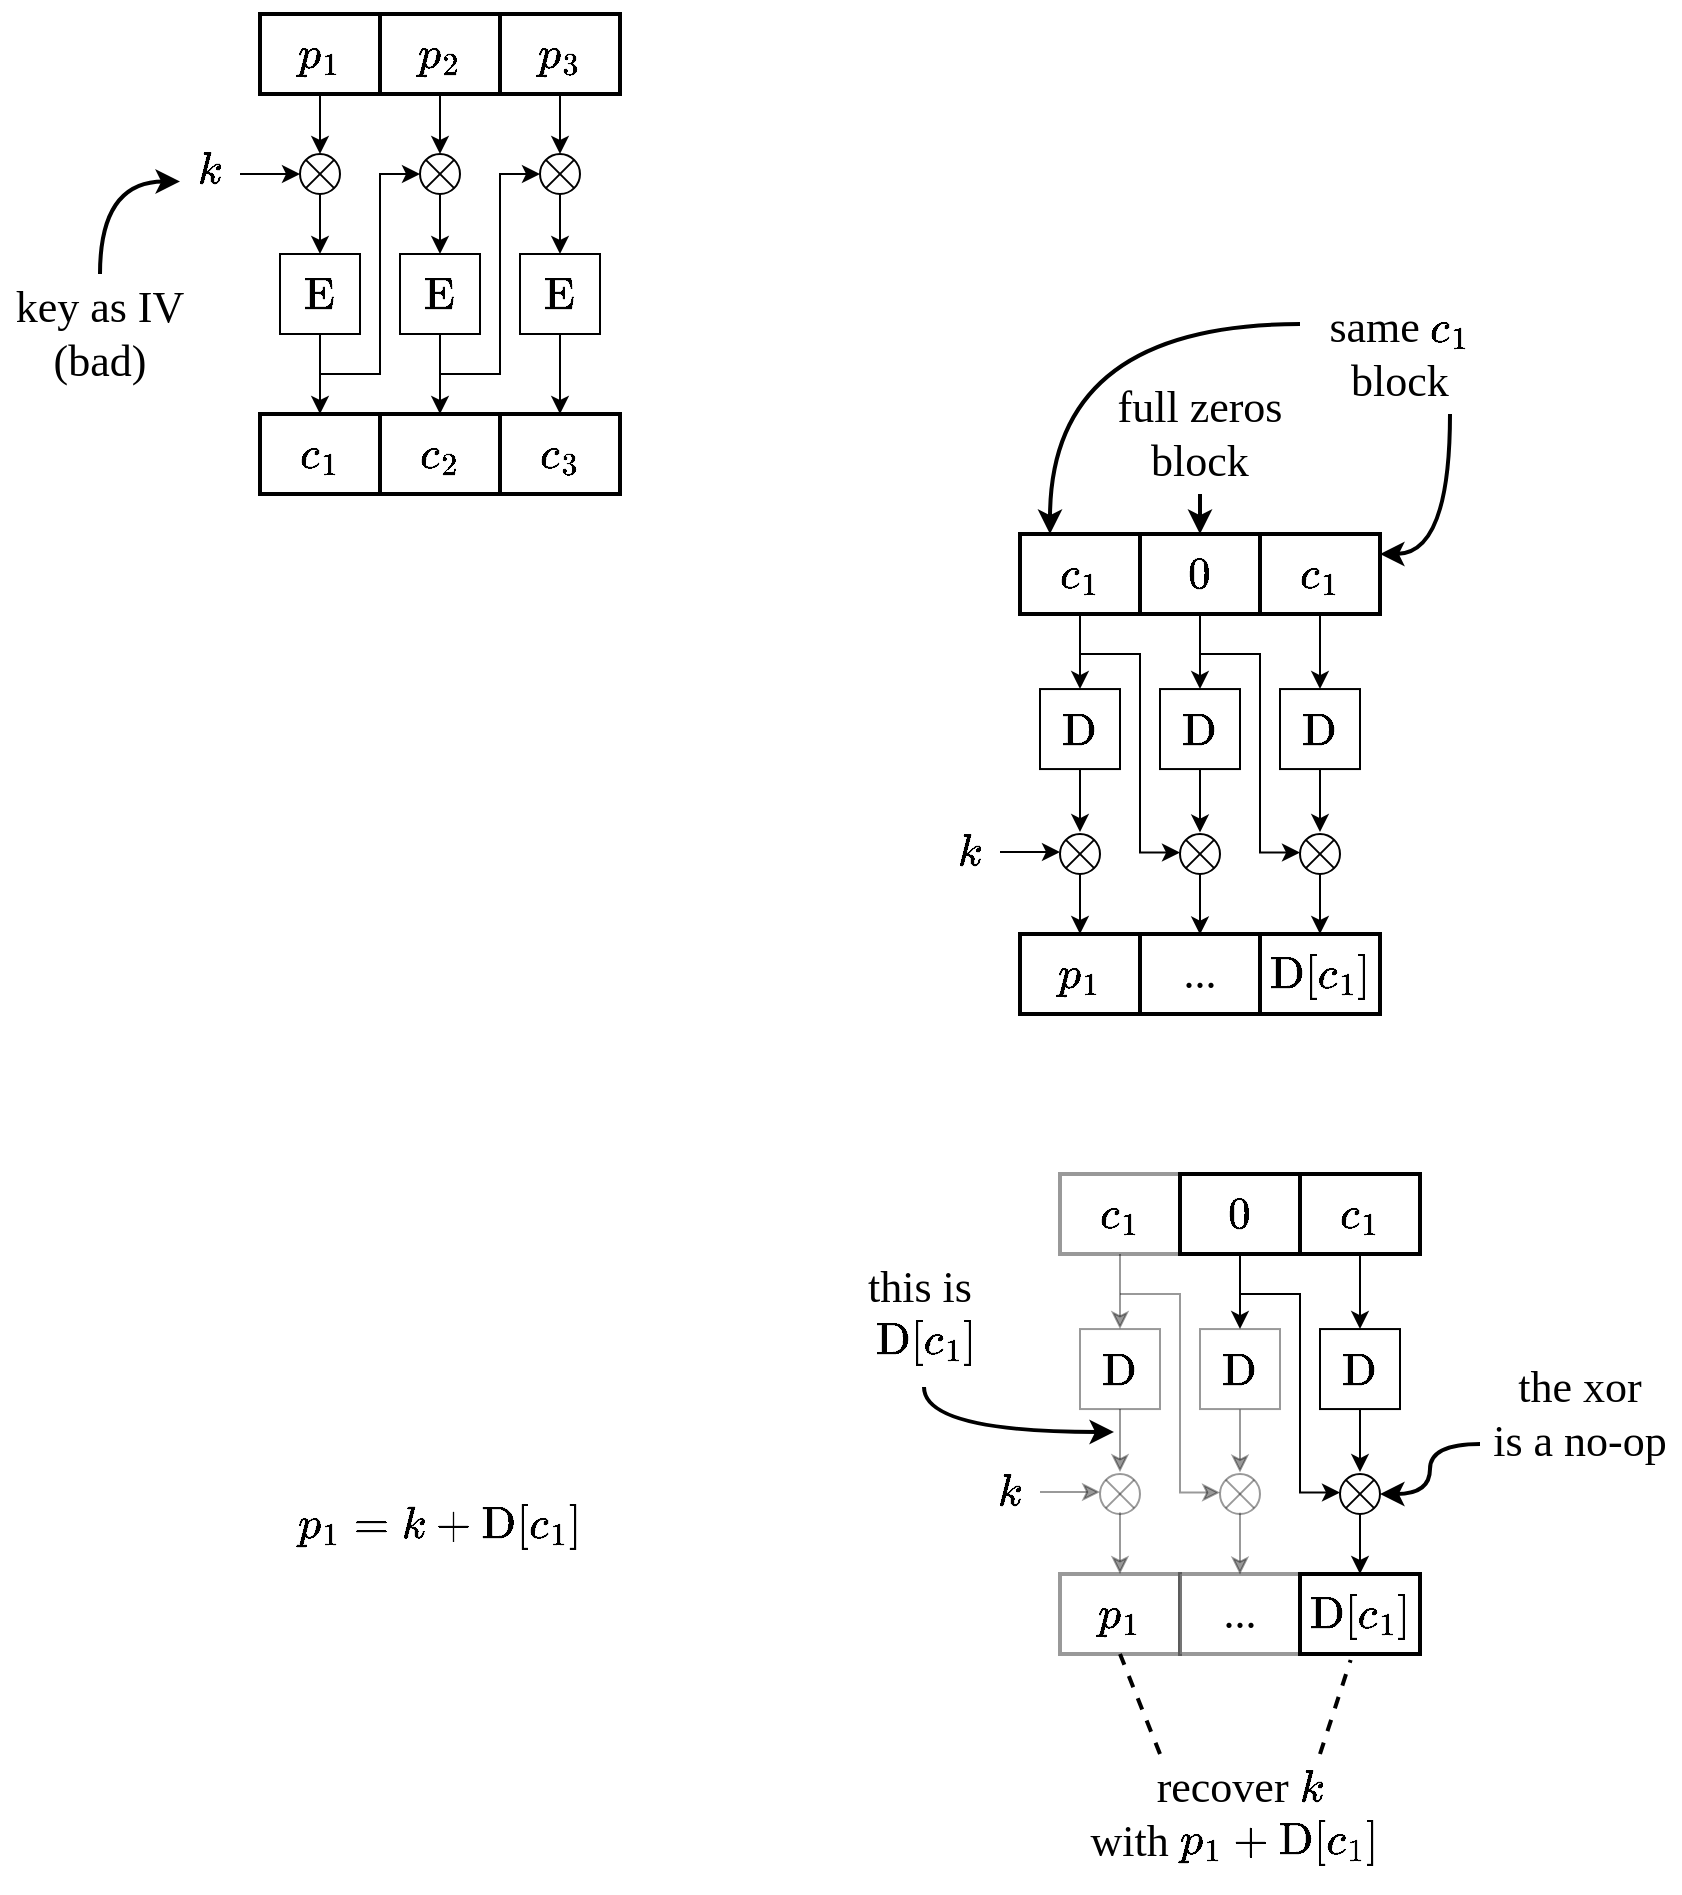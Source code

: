 <mxfile version="20.7.4" type="device"><diagram id="PcedYdqE6c_kGj5ymvNJ" name="Page-1"><mxGraphModel dx="1914" dy="1218" grid="1" gridSize="10" guides="1" tooltips="1" connect="1" arrows="1" fold="1" page="0" pageScale="1" pageWidth="850" pageHeight="1100" math="1" shadow="0"><root><mxCell id="0"/><mxCell id="1" parent="0"/><mxCell id="LvRnBYNSsYvmK0Nl1txp-1" value="" style="group;fontFamily=Source Code Pro;fontSource=https%3A%2F%2Ffonts.googleapis.com%2Fcss%3Ffamily%3DSource%2BCode%2BPro;fontSize=22;" vertex="1" connectable="0" parent="1"><mxGeometry x="-420" y="-20" width="180" height="40" as="geometry"/></mxCell><mxCell id="LvRnBYNSsYvmK0Nl1txp-2" value="\(p_1\)" style="rounded=0;whiteSpace=wrap;html=1;strokeWidth=2;fontFamily=Source Code Pro;fontSource=https%3A%2F%2Ffonts.googleapis.com%2Fcss%3Ffamily%3DSource%2BCode%2BPro;fontSize=22;" vertex="1" parent="LvRnBYNSsYvmK0Nl1txp-1"><mxGeometry width="60" height="40" as="geometry"/></mxCell><mxCell id="LvRnBYNSsYvmK0Nl1txp-3" value="\(p_2\)" style="rounded=0;whiteSpace=wrap;html=1;strokeWidth=2;fontFamily=Source Code Pro;fontSource=https%3A%2F%2Ffonts.googleapis.com%2Fcss%3Ffamily%3DSource%2BCode%2BPro;fontSize=22;" vertex="1" parent="LvRnBYNSsYvmK0Nl1txp-1"><mxGeometry x="60" width="60" height="40" as="geometry"/></mxCell><mxCell id="LvRnBYNSsYvmK0Nl1txp-4" value="\(p_3\)" style="rounded=0;whiteSpace=wrap;html=1;strokeWidth=2;fontFamily=Source Code Pro;fontSource=https%3A%2F%2Ffonts.googleapis.com%2Fcss%3Ffamily%3DSource%2BCode%2BPro;fontSize=22;" vertex="1" parent="LvRnBYNSsYvmK0Nl1txp-1"><mxGeometry x="120" width="60" height="40" as="geometry"/></mxCell><mxCell id="LvRnBYNSsYvmK0Nl1txp-5" style="edgeStyle=orthogonalEdgeStyle;rounded=0;orthogonalLoop=1;jettySize=auto;html=1;exitX=0.5;exitY=1;exitDx=0;exitDy=0;entryX=0.5;entryY=0;entryDx=0;entryDy=0;fontFamily=Source Code Pro;fontSource=https%3A%2F%2Ffonts.googleapis.com%2Fcss%3Ffamily%3DSource%2BCode%2BPro;fontSize=22;" edge="1" parent="1" target="LvRnBYNSsYvmK0Nl1txp-8"><mxGeometry relative="1" as="geometry"><mxPoint x="-390" y="70" as="sourcePoint"/></mxGeometry></mxCell><mxCell id="LvRnBYNSsYvmK0Nl1txp-6" style="edgeStyle=orthogonalEdgeStyle;rounded=0;orthogonalLoop=1;jettySize=auto;html=1;exitX=0.5;exitY=1;exitDx=0;exitDy=0;fontFamily=Source Code Pro;fontSource=https%3A%2F%2Ffonts.googleapis.com%2Fcss%3Ffamily%3DSource%2BCode%2BPro;fontSize=22;" edge="1" parent="1" source="LvRnBYNSsYvmK0Nl1txp-2"><mxGeometry relative="1" as="geometry"><mxPoint x="-390" y="50" as="targetPoint"/></mxGeometry></mxCell><mxCell id="LvRnBYNSsYvmK0Nl1txp-7" style="edgeStyle=orthogonalEdgeStyle;rounded=0;orthogonalLoop=1;jettySize=auto;html=1;exitX=0.5;exitY=1;exitDx=0;exitDy=0;entryX=0.5;entryY=0;entryDx=0;entryDy=0;fontFamily=Source Code Pro;fontSource=https%3A%2F%2Ffonts.googleapis.com%2Fcss%3Ffamily%3DSource%2BCode%2BPro;fontSize=22;" edge="1" parent="1" source="LvRnBYNSsYvmK0Nl1txp-8" target="LvRnBYNSsYvmK0Nl1txp-10"><mxGeometry relative="1" as="geometry"/></mxCell><mxCell id="LvRnBYNSsYvmK0Nl1txp-8" value="\(\text{E}\)" style="rounded=0;whiteSpace=wrap;html=1;fontFamily=Source Code Pro;fontSource=https%3A%2F%2Ffonts.googleapis.com%2Fcss%3Ffamily%3DSource%2BCode%2BPro;fontSize=22;" vertex="1" parent="1"><mxGeometry x="-410" y="100" width="40" height="40" as="geometry"/></mxCell><mxCell id="LvRnBYNSsYvmK0Nl1txp-9" value="" style="group;fontFamily=Source Code Pro;fontSource=https%3A%2F%2Ffonts.googleapis.com%2Fcss%3Ffamily%3DSource%2BCode%2BPro;fontSize=22;" vertex="1" connectable="0" parent="1"><mxGeometry x="-420" y="180" width="180" height="40" as="geometry"/></mxCell><mxCell id="LvRnBYNSsYvmK0Nl1txp-10" value="\(c_1\)" style="rounded=0;whiteSpace=wrap;html=1;strokeWidth=2;fontFamily=Source Code Pro;fontSource=https%3A%2F%2Ffonts.googleapis.com%2Fcss%3Ffamily%3DSource%2BCode%2BPro;fontSize=22;" vertex="1" parent="LvRnBYNSsYvmK0Nl1txp-9"><mxGeometry width="60" height="40" as="geometry"/></mxCell><mxCell id="LvRnBYNSsYvmK0Nl1txp-11" value="\(c_2\)" style="rounded=0;whiteSpace=wrap;html=1;strokeWidth=2;fontFamily=Source Code Pro;fontSource=https%3A%2F%2Ffonts.googleapis.com%2Fcss%3Ffamily%3DSource%2BCode%2BPro;fontSize=22;" vertex="1" parent="LvRnBYNSsYvmK0Nl1txp-9"><mxGeometry x="60" width="60" height="40" as="geometry"/></mxCell><mxCell id="LvRnBYNSsYvmK0Nl1txp-12" value="\(c_3\)" style="rounded=0;whiteSpace=wrap;html=1;strokeWidth=2;fontFamily=Source Code Pro;fontSource=https%3A%2F%2Ffonts.googleapis.com%2Fcss%3Ffamily%3DSource%2BCode%2BPro;fontSize=22;" vertex="1" parent="LvRnBYNSsYvmK0Nl1txp-9"><mxGeometry x="120" width="60" height="40" as="geometry"/></mxCell><mxCell id="LvRnBYNSsYvmK0Nl1txp-13" style="edgeStyle=orthogonalEdgeStyle;rounded=0;orthogonalLoop=1;jettySize=auto;html=1;exitX=1;exitY=0.5;exitDx=0;exitDy=0;entryX=0;entryY=0.5;entryDx=0;entryDy=0;fontFamily=Source Code Pro;fontSource=https%3A%2F%2Ffonts.googleapis.com%2Fcss%3Ffamily%3DSource%2BCode%2BPro;fontSize=22;" edge="1" parent="1"><mxGeometry relative="1" as="geometry"><mxPoint x="-430" y="60" as="sourcePoint"/><mxPoint x="-400" y="60" as="targetPoint"/></mxGeometry></mxCell><mxCell id="LvRnBYNSsYvmK0Nl1txp-14" style="edgeStyle=orthogonalEdgeStyle;rounded=0;orthogonalLoop=1;jettySize=auto;html=1;exitX=0.5;exitY=1;exitDx=0;exitDy=0;entryX=0.5;entryY=0;entryDx=0;entryDy=0;fontFamily=Source Code Pro;fontSource=https%3A%2F%2Ffonts.googleapis.com%2Fcss%3Ffamily%3DSource%2BCode%2BPro;fontSize=22;" edge="1" parent="1" target="LvRnBYNSsYvmK0Nl1txp-16"><mxGeometry relative="1" as="geometry"><mxPoint x="-330" y="70" as="sourcePoint"/></mxGeometry></mxCell><mxCell id="LvRnBYNSsYvmK0Nl1txp-15" style="edgeStyle=orthogonalEdgeStyle;rounded=0;orthogonalLoop=1;jettySize=auto;html=1;exitX=0.5;exitY=1;exitDx=0;exitDy=0;entryX=0.5;entryY=0;entryDx=0;entryDy=0;fontFamily=Source Code Pro;fontSource=https%3A%2F%2Ffonts.googleapis.com%2Fcss%3Ffamily%3DSource%2BCode%2BPro;fontSize=22;" edge="1" parent="1" source="LvRnBYNSsYvmK0Nl1txp-16" target="LvRnBYNSsYvmK0Nl1txp-11"><mxGeometry relative="1" as="geometry"/></mxCell><mxCell id="LvRnBYNSsYvmK0Nl1txp-16" value="\(\text{E}\)" style="rounded=0;whiteSpace=wrap;html=1;fontFamily=Source Code Pro;fontSource=https%3A%2F%2Ffonts.googleapis.com%2Fcss%3Ffamily%3DSource%2BCode%2BPro;fontSize=22;" vertex="1" parent="1"><mxGeometry x="-350" y="100" width="40" height="40" as="geometry"/></mxCell><mxCell id="LvRnBYNSsYvmK0Nl1txp-17" style="edgeStyle=orthogonalEdgeStyle;rounded=0;orthogonalLoop=1;jettySize=auto;html=1;exitX=0.5;exitY=1;exitDx=0;exitDy=0;entryX=0.5;entryY=0;entryDx=0;entryDy=0;fontFamily=Source Code Pro;fontSource=https%3A%2F%2Ffonts.googleapis.com%2Fcss%3Ffamily%3DSource%2BCode%2BPro;fontSize=22;" edge="1" parent="1" source="LvRnBYNSsYvmK0Nl1txp-3"><mxGeometry relative="1" as="geometry"><mxPoint x="-330" y="50" as="targetPoint"/></mxGeometry></mxCell><mxCell id="LvRnBYNSsYvmK0Nl1txp-18" value="" style="endArrow=classic;html=1;rounded=0;fontFamily=Source Code Pro;fontSource=https%3A%2F%2Ffonts.googleapis.com%2Fcss%3Ffamily%3DSource%2BCode%2BPro;fontSize=22;entryX=0;entryY=0.5;entryDx=0;entryDy=0;edgeStyle=orthogonalEdgeStyle;" edge="1" parent="1"><mxGeometry width="50" height="50" relative="1" as="geometry"><mxPoint x="-390" y="160" as="sourcePoint"/><mxPoint x="-340" y="60" as="targetPoint"/><Array as="points"><mxPoint x="-360" y="160"/><mxPoint x="-360" y="60"/></Array></mxGeometry></mxCell><mxCell id="LvRnBYNSsYvmK0Nl1txp-19" style="edgeStyle=orthogonalEdgeStyle;rounded=0;orthogonalLoop=1;jettySize=auto;html=1;exitX=0.5;exitY=1;exitDx=0;exitDy=0;entryX=0.5;entryY=0;entryDx=0;entryDy=0;fontFamily=Source Code Pro;fontSource=https%3A%2F%2Ffonts.googleapis.com%2Fcss%3Ffamily%3DSource%2BCode%2BPro;fontSize=22;" edge="1" parent="1" target="LvRnBYNSsYvmK0Nl1txp-21"><mxGeometry relative="1" as="geometry"><mxPoint x="-270" y="70" as="sourcePoint"/></mxGeometry></mxCell><mxCell id="LvRnBYNSsYvmK0Nl1txp-20" style="edgeStyle=orthogonalEdgeStyle;rounded=0;orthogonalLoop=1;jettySize=auto;html=1;exitX=0.5;exitY=1;exitDx=0;exitDy=0;entryX=0.5;entryY=0;entryDx=0;entryDy=0;fontFamily=Source Code Pro;fontSource=https%3A%2F%2Ffonts.googleapis.com%2Fcss%3Ffamily%3DSource%2BCode%2BPro;fontSize=22;" edge="1" parent="1" source="LvRnBYNSsYvmK0Nl1txp-21"><mxGeometry relative="1" as="geometry"><mxPoint x="-270" y="180" as="targetPoint"/></mxGeometry></mxCell><mxCell id="LvRnBYNSsYvmK0Nl1txp-21" value="\(\text{E}\)" style="rounded=0;whiteSpace=wrap;html=1;fontFamily=Source Code Pro;fontSource=https%3A%2F%2Ffonts.googleapis.com%2Fcss%3Ffamily%3DSource%2BCode%2BPro;fontSize=22;" vertex="1" parent="1"><mxGeometry x="-290" y="100" width="40" height="40" as="geometry"/></mxCell><mxCell id="LvRnBYNSsYvmK0Nl1txp-22" style="edgeStyle=orthogonalEdgeStyle;rounded=0;orthogonalLoop=1;jettySize=auto;html=1;exitX=0.5;exitY=1;exitDx=0;exitDy=0;entryX=0.5;entryY=0;entryDx=0;entryDy=0;fontFamily=Source Code Pro;fontSource=https%3A%2F%2Ffonts.googleapis.com%2Fcss%3Ffamily%3DSource%2BCode%2BPro;fontSize=22;" edge="1" parent="1"><mxGeometry relative="1" as="geometry"><mxPoint x="-270" y="20" as="sourcePoint"/><mxPoint x="-270" y="50" as="targetPoint"/></mxGeometry></mxCell><mxCell id="LvRnBYNSsYvmK0Nl1txp-23" value="" style="endArrow=classic;html=1;rounded=0;fontFamily=Source Code Pro;fontSource=https%3A%2F%2Ffonts.googleapis.com%2Fcss%3Ffamily%3DSource%2BCode%2BPro;fontSize=22;entryX=0;entryY=0.5;entryDx=0;entryDy=0;edgeStyle=orthogonalEdgeStyle;" edge="1" parent="1"><mxGeometry width="50" height="50" relative="1" as="geometry"><mxPoint x="-330" y="160" as="sourcePoint"/><mxPoint x="-280" y="60" as="targetPoint"/><Array as="points"><mxPoint x="-300" y="160"/><mxPoint x="-300" y="60"/></Array></mxGeometry></mxCell><mxCell id="LvRnBYNSsYvmK0Nl1txp-24" style="edgeStyle=orthogonalEdgeStyle;rounded=0;orthogonalLoop=1;jettySize=auto;html=1;exitX=0.5;exitY=1;exitDx=0;exitDy=0;entryX=0.5;entryY=0;entryDx=0;entryDy=0;fontFamily=Source Code Pro;fontSource=https%3A%2F%2Ffonts.googleapis.com%2Fcss%3Ffamily%3DSource%2BCode%2BPro;fontSize=22;" edge="1" parent="1" target="LvRnBYNSsYvmK0Nl1txp-39"><mxGeometry relative="1" as="geometry"><mxPoint x="-10" y="409.03" as="sourcePoint"/></mxGeometry></mxCell><mxCell id="LvRnBYNSsYvmK0Nl1txp-25" style="edgeStyle=orthogonalEdgeStyle;rounded=0;orthogonalLoop=1;jettySize=auto;html=1;exitX=0.5;exitY=1;exitDx=0;exitDy=0;entryX=0.5;entryY=0;entryDx=0;entryDy=0;fontFamily=Source Code Pro;fontSource=https%3A%2F%2Ffonts.googleapis.com%2Fcss%3Ffamily%3DSource%2BCode%2BPro;fontSize=22;" edge="1" parent="1" source="LvRnBYNSsYvmK0Nl1txp-26"><mxGeometry relative="1" as="geometry"><mxPoint x="-10" y="389.03" as="targetPoint"/></mxGeometry></mxCell><mxCell id="LvRnBYNSsYvmK0Nl1txp-26" value="\(\text{D}\)" style="rounded=0;whiteSpace=wrap;html=1;fontFamily=Source Code Pro;fontSource=https%3A%2F%2Ffonts.googleapis.com%2Fcss%3Ffamily%3DSource%2BCode%2BPro;fontSize=22;" vertex="1" parent="1"><mxGeometry x="-30" y="317.53" width="40" height="40" as="geometry"/></mxCell><mxCell id="LvRnBYNSsYvmK0Nl1txp-27" value="" style="group;fontFamily=Source Code Pro;fontSource=https%3A%2F%2Ffonts.googleapis.com%2Fcss%3Ffamily%3DSource%2BCode%2BPro;fontSize=22;" vertex="1" connectable="0" parent="1"><mxGeometry x="-40" y="240" width="180" height="40" as="geometry"/></mxCell><mxCell id="LvRnBYNSsYvmK0Nl1txp-28" value="\(c_1\)" style="rounded=0;whiteSpace=wrap;html=1;strokeWidth=2;fontFamily=Source Code Pro;fontSource=https%3A%2F%2Ffonts.googleapis.com%2Fcss%3Ffamily%3DSource%2BCode%2BPro;fontSize=22;" vertex="1" parent="LvRnBYNSsYvmK0Nl1txp-27"><mxGeometry width="60" height="40" as="geometry"/></mxCell><mxCell id="LvRnBYNSsYvmK0Nl1txp-29" value="\(0\)" style="rounded=0;whiteSpace=wrap;html=1;strokeWidth=2;fontFamily=Source Code Pro;fontSource=https%3A%2F%2Ffonts.googleapis.com%2Fcss%3Ffamily%3DSource%2BCode%2BPro;fontSize=22;" vertex="1" parent="LvRnBYNSsYvmK0Nl1txp-27"><mxGeometry x="60" width="60" height="40" as="geometry"/></mxCell><mxCell id="LvRnBYNSsYvmK0Nl1txp-30" value="\(c_1\)" style="rounded=0;whiteSpace=wrap;html=1;strokeWidth=2;fontFamily=Source Code Pro;fontSource=https%3A%2F%2Ffonts.googleapis.com%2Fcss%3Ffamily%3DSource%2BCode%2BPro;fontSize=22;" vertex="1" parent="LvRnBYNSsYvmK0Nl1txp-27"><mxGeometry x="120" width="60" height="40" as="geometry"/></mxCell><mxCell id="LvRnBYNSsYvmK0Nl1txp-31" style="edgeStyle=orthogonalEdgeStyle;rounded=0;orthogonalLoop=1;jettySize=auto;html=1;exitX=1;exitY=0.5;exitDx=0;exitDy=0;entryX=0;entryY=0.5;entryDx=0;entryDy=0;fontFamily=Source Code Pro;fontSource=https%3A%2F%2Ffonts.googleapis.com%2Fcss%3Ffamily%3DSource%2BCode%2BPro;fontSize=22;" edge="1" parent="1" source="LvRnBYNSsYvmK0Nl1txp-32"><mxGeometry relative="1" as="geometry"><mxPoint x="-20" y="399.03" as="targetPoint"/></mxGeometry></mxCell><mxCell id="LvRnBYNSsYvmK0Nl1txp-32" value="\(k\)" style="text;html=1;strokeColor=none;fillColor=none;align=center;verticalAlign=middle;whiteSpace=wrap;rounded=0;fontFamily=Source Code Pro;fontSource=https%3A%2F%2Ffonts.googleapis.com%2Fcss%3Ffamily%3DSource%2BCode%2BPro;fontSize=22;" vertex="1" parent="1"><mxGeometry x="-80" y="386.53" width="30" height="25" as="geometry"/></mxCell><mxCell id="LvRnBYNSsYvmK0Nl1txp-33" value="\(\text{D}\)" style="rounded=0;whiteSpace=wrap;html=1;fontFamily=Source Code Pro;fontSource=https%3A%2F%2Ffonts.googleapis.com%2Fcss%3Ffamily%3DSource%2BCode%2BPro;fontSize=22;" vertex="1" parent="1"><mxGeometry x="30" y="317.53" width="40" height="40" as="geometry"/></mxCell><mxCell id="LvRnBYNSsYvmK0Nl1txp-34" value="\(\text{D}\)" style="rounded=0;whiteSpace=wrap;html=1;fontFamily=Source Code Pro;fontSource=https%3A%2F%2Ffonts.googleapis.com%2Fcss%3Ffamily%3DSource%2BCode%2BPro;fontSize=22;" vertex="1" parent="1"><mxGeometry x="90" y="317.53" width="40" height="40" as="geometry"/></mxCell><mxCell id="LvRnBYNSsYvmK0Nl1txp-35" style="edgeStyle=orthogonalEdgeStyle;rounded=0;orthogonalLoop=1;jettySize=auto;html=1;exitX=0.5;exitY=1;exitDx=0;exitDy=0;entryX=0.5;entryY=0;entryDx=0;entryDy=0;fontFamily=Source Code Pro;fontSource=https%3A%2F%2Ffonts.googleapis.com%2Fcss%3Ffamily%3DSource%2BCode%2BPro;fontSize=22;" edge="1" parent="1" source="LvRnBYNSsYvmK0Nl1txp-28" target="LvRnBYNSsYvmK0Nl1txp-26"><mxGeometry relative="1" as="geometry"/></mxCell><mxCell id="LvRnBYNSsYvmK0Nl1txp-36" style="edgeStyle=orthogonalEdgeStyle;rounded=0;orthogonalLoop=1;jettySize=auto;html=1;exitX=0.5;exitY=1;exitDx=0;exitDy=0;entryX=0.5;entryY=0;entryDx=0;entryDy=0;fontFamily=Source Code Pro;fontSource=https%3A%2F%2Ffonts.googleapis.com%2Fcss%3Ffamily%3DSource%2BCode%2BPro;fontSize=22;" edge="1" parent="1" source="LvRnBYNSsYvmK0Nl1txp-29" target="LvRnBYNSsYvmK0Nl1txp-33"><mxGeometry relative="1" as="geometry"/></mxCell><mxCell id="LvRnBYNSsYvmK0Nl1txp-37" style="edgeStyle=orthogonalEdgeStyle;rounded=0;orthogonalLoop=1;jettySize=auto;html=1;exitX=0.5;exitY=1;exitDx=0;exitDy=0;entryX=0.5;entryY=0;entryDx=0;entryDy=0;fontFamily=Source Code Pro;fontSource=https%3A%2F%2Ffonts.googleapis.com%2Fcss%3Ffamily%3DSource%2BCode%2BPro;fontSize=22;" edge="1" parent="1" source="LvRnBYNSsYvmK0Nl1txp-30" target="LvRnBYNSsYvmK0Nl1txp-34"><mxGeometry relative="1" as="geometry"/></mxCell><mxCell id="LvRnBYNSsYvmK0Nl1txp-38" value="" style="group;fontFamily=Source Code Pro;fontSource=https%3A%2F%2Ffonts.googleapis.com%2Fcss%3Ffamily%3DSource%2BCode%2BPro;fontSize=22;" vertex="1" connectable="0" parent="1"><mxGeometry x="-40" y="440" width="180" height="40" as="geometry"/></mxCell><mxCell id="LvRnBYNSsYvmK0Nl1txp-39" value="\(p_1\)" style="rounded=0;whiteSpace=wrap;html=1;strokeWidth=2;fontFamily=Source Code Pro;fontSource=https%3A%2F%2Ffonts.googleapis.com%2Fcss%3Ffamily%3DSource%2BCode%2BPro;fontSize=22;" vertex="1" parent="LvRnBYNSsYvmK0Nl1txp-38"><mxGeometry width="60" height="40" as="geometry"/></mxCell><mxCell id="LvRnBYNSsYvmK0Nl1txp-40" value="..." style="rounded=0;whiteSpace=wrap;html=1;strokeWidth=2;fontFamily=Source Code Pro;fontSource=https%3A%2F%2Ffonts.googleapis.com%2Fcss%3Ffamily%3DSource%2BCode%2BPro;fontSize=22;" vertex="1" parent="LvRnBYNSsYvmK0Nl1txp-38"><mxGeometry x="60" width="60" height="40" as="geometry"/></mxCell><mxCell id="LvRnBYNSsYvmK0Nl1txp-41" value="\(\text{D}[c_1]\)" style="rounded=0;whiteSpace=wrap;html=1;strokeWidth=2;fontFamily=Source Code Pro;fontSource=https%3A%2F%2Ffonts.googleapis.com%2Fcss%3Ffamily%3DSource%2BCode%2BPro;fontSize=22;" vertex="1" parent="LvRnBYNSsYvmK0Nl1txp-38"><mxGeometry x="120" width="60" height="40" as="geometry"/></mxCell><mxCell id="LvRnBYNSsYvmK0Nl1txp-42" style="edgeStyle=orthogonalEdgeStyle;rounded=0;orthogonalLoop=1;jettySize=auto;html=1;exitX=0.5;exitY=1;exitDx=0;exitDy=0;entryX=0.5;entryY=0;entryDx=0;entryDy=0;fontFamily=Source Code Pro;fontSource=https%3A%2F%2Ffonts.googleapis.com%2Fcss%3Ffamily%3DSource%2BCode%2BPro;fontSize=22;" edge="1" parent="1"><mxGeometry relative="1" as="geometry"><mxPoint x="50" y="440.26" as="targetPoint"/><mxPoint x="50" y="409.29" as="sourcePoint"/></mxGeometry></mxCell><mxCell id="LvRnBYNSsYvmK0Nl1txp-43" style="edgeStyle=orthogonalEdgeStyle;rounded=0;orthogonalLoop=1;jettySize=auto;html=1;exitX=0.5;exitY=1;exitDx=0;exitDy=0;entryX=0.5;entryY=0;entryDx=0;entryDy=0;fontFamily=Source Code Pro;fontSource=https%3A%2F%2Ffonts.googleapis.com%2Fcss%3Ffamily%3DSource%2BCode%2BPro;fontSize=22;" edge="1" parent="1"><mxGeometry relative="1" as="geometry"><mxPoint x="50" y="357.79" as="sourcePoint"/><mxPoint x="50" y="389.29" as="targetPoint"/></mxGeometry></mxCell><mxCell id="LvRnBYNSsYvmK0Nl1txp-44" style="edgeStyle=orthogonalEdgeStyle;rounded=0;orthogonalLoop=1;jettySize=auto;html=1;exitX=0.5;exitY=1;exitDx=0;exitDy=0;entryX=0.5;entryY=0;entryDx=0;entryDy=0;fontFamily=Source Code Pro;fontSource=https%3A%2F%2Ffonts.googleapis.com%2Fcss%3Ffamily%3DSource%2BCode%2BPro;fontSize=22;" edge="1" parent="1"><mxGeometry relative="1" as="geometry"><mxPoint x="110" y="440" as="targetPoint"/><mxPoint x="110" y="409.03" as="sourcePoint"/></mxGeometry></mxCell><mxCell id="LvRnBYNSsYvmK0Nl1txp-45" style="edgeStyle=orthogonalEdgeStyle;rounded=0;orthogonalLoop=1;jettySize=auto;html=1;exitX=0.5;exitY=1;exitDx=0;exitDy=0;entryX=0.5;entryY=0;entryDx=0;entryDy=0;fontFamily=Source Code Pro;fontSource=https%3A%2F%2Ffonts.googleapis.com%2Fcss%3Ffamily%3DSource%2BCode%2BPro;fontSize=22;" edge="1" parent="1"><mxGeometry relative="1" as="geometry"><mxPoint x="110" y="357.53" as="sourcePoint"/><mxPoint x="110" y="389.03" as="targetPoint"/></mxGeometry></mxCell><mxCell id="LvRnBYNSsYvmK0Nl1txp-46" value="" style="endArrow=classic;html=1;rounded=0;fontFamily=Source Code Pro;fontSource=https%3A%2F%2Ffonts.googleapis.com%2Fcss%3Ffamily%3DSource%2BCode%2BPro;fontSize=22;entryX=0;entryY=0.5;entryDx=0;entryDy=0;edgeStyle=orthogonalEdgeStyle;" edge="1" parent="1"><mxGeometry width="50" height="50" relative="1" as="geometry"><mxPoint x="-10" y="300" as="sourcePoint"/><mxPoint x="40" y="399.29" as="targetPoint"/><Array as="points"><mxPoint x="20" y="300"/><mxPoint x="20" y="399"/></Array></mxGeometry></mxCell><mxCell id="LvRnBYNSsYvmK0Nl1txp-47" value="" style="endArrow=classic;html=1;rounded=0;fontFamily=Source Code Pro;fontSource=https%3A%2F%2Ffonts.googleapis.com%2Fcss%3Ffamily%3DSource%2BCode%2BPro;fontSize=22;entryX=0;entryY=0.5;entryDx=0;entryDy=0;edgeStyle=orthogonalEdgeStyle;" edge="1" parent="1"><mxGeometry width="50" height="50" relative="1" as="geometry"><mxPoint x="50" y="300" as="sourcePoint"/><mxPoint x="100" y="399.29" as="targetPoint"/><Array as="points"><mxPoint x="80" y="300"/><mxPoint x="80" y="399"/></Array></mxGeometry></mxCell><mxCell id="LvRnBYNSsYvmK0Nl1txp-48" value="\(p_1 = k + \text{D}[c_1]\)" style="text;html=1;strokeColor=none;fillColor=none;align=center;verticalAlign=middle;whiteSpace=wrap;rounded=0;fontFamily=Source Code Pro;fontSource=https%3A%2F%2Ffonts.googleapis.com%2Fcss%3Ffamily%3DSource%2BCode%2BPro;fontSize=22;" vertex="1" parent="1"><mxGeometry x="-420" y="720" width="180" height="30" as="geometry"/></mxCell><mxCell id="LvRnBYNSsYvmK0Nl1txp-49" value="\(k\)" style="text;html=1;strokeColor=none;fillColor=none;align=center;verticalAlign=middle;whiteSpace=wrap;rounded=0;fontFamily=Source Code Pro;fontSource=https%3A%2F%2Ffonts.googleapis.com%2Fcss%3Ffamily%3DSource%2BCode%2BPro;fontSize=22;" vertex="1" parent="1"><mxGeometry x="-460" y="45" width="30" height="25" as="geometry"/></mxCell><mxCell id="LvRnBYNSsYvmK0Nl1txp-50" style="edgeStyle=orthogonalEdgeStyle;rounded=0;orthogonalLoop=1;jettySize=auto;html=1;exitX=0.5;exitY=1;exitDx=0;exitDy=0;entryX=0.5;entryY=0;entryDx=0;entryDy=0;fontFamily=Source Code Pro;fontSource=https%3A%2F%2Ffonts.googleapis.com%2Fcss%3Ffamily%3DSource%2BCode%2BPro;fontSize=22;opacity=40;" edge="1" parent="1" target="LvRnBYNSsYvmK0Nl1txp-65"><mxGeometry relative="1" as="geometry"><mxPoint x="10" y="729.03" as="sourcePoint"/></mxGeometry></mxCell><mxCell id="LvRnBYNSsYvmK0Nl1txp-51" style="edgeStyle=orthogonalEdgeStyle;rounded=0;orthogonalLoop=1;jettySize=auto;html=1;exitX=0.5;exitY=1;exitDx=0;exitDy=0;entryX=0.5;entryY=0;entryDx=0;entryDy=0;fontFamily=Source Code Pro;fontSource=https%3A%2F%2Ffonts.googleapis.com%2Fcss%3Ffamily%3DSource%2BCode%2BPro;fontSize=22;opacity=40;" edge="1" parent="1" source="LvRnBYNSsYvmK0Nl1txp-52"><mxGeometry relative="1" as="geometry"><mxPoint x="10" y="709.03" as="targetPoint"/></mxGeometry></mxCell><mxCell id="LvRnBYNSsYvmK0Nl1txp-52" value="\(\text{D}\)" style="rounded=0;whiteSpace=wrap;html=1;fontFamily=Source Code Pro;fontSource=https%3A%2F%2Ffonts.googleapis.com%2Fcss%3Ffamily%3DSource%2BCode%2BPro;fontSize=22;opacity=40;" vertex="1" parent="1"><mxGeometry x="-10" y="637.53" width="40" height="40" as="geometry"/></mxCell><mxCell id="LvRnBYNSsYvmK0Nl1txp-53" value="" style="group;fontFamily=Source Code Pro;fontSource=https%3A%2F%2Ffonts.googleapis.com%2Fcss%3Ffamily%3DSource%2BCode%2BPro;fontSize=22;" vertex="1" connectable="0" parent="1"><mxGeometry x="-20" y="560" width="180" height="40" as="geometry"/></mxCell><mxCell id="LvRnBYNSsYvmK0Nl1txp-54" value="\(c_1\)" style="rounded=0;whiteSpace=wrap;html=1;strokeWidth=2;fontFamily=Source Code Pro;fontSource=https%3A%2F%2Ffonts.googleapis.com%2Fcss%3Ffamily%3DSource%2BCode%2BPro;fontSize=22;opacity=40;" vertex="1" parent="LvRnBYNSsYvmK0Nl1txp-53"><mxGeometry width="60" height="40" as="geometry"/></mxCell><mxCell id="LvRnBYNSsYvmK0Nl1txp-55" value="\(0\)" style="rounded=0;whiteSpace=wrap;html=1;strokeWidth=2;fontFamily=Source Code Pro;fontSource=https%3A%2F%2Ffonts.googleapis.com%2Fcss%3Ffamily%3DSource%2BCode%2BPro;fontSize=22;" vertex="1" parent="LvRnBYNSsYvmK0Nl1txp-53"><mxGeometry x="60" width="60" height="40" as="geometry"/></mxCell><mxCell id="LvRnBYNSsYvmK0Nl1txp-56" value="\(c_1\)" style="rounded=0;whiteSpace=wrap;html=1;strokeWidth=2;fontFamily=Source Code Pro;fontSource=https%3A%2F%2Ffonts.googleapis.com%2Fcss%3Ffamily%3DSource%2BCode%2BPro;fontSize=22;" vertex="1" parent="LvRnBYNSsYvmK0Nl1txp-53"><mxGeometry x="120" width="60" height="40" as="geometry"/></mxCell><mxCell id="LvRnBYNSsYvmK0Nl1txp-57" style="edgeStyle=orthogonalEdgeStyle;rounded=0;orthogonalLoop=1;jettySize=auto;html=1;exitX=1;exitY=0.5;exitDx=0;exitDy=0;entryX=0;entryY=0.5;entryDx=0;entryDy=0;fontFamily=Source Code Pro;fontSource=https%3A%2F%2Ffonts.googleapis.com%2Fcss%3Ffamily%3DSource%2BCode%2BPro;fontSize=22;opacity=40;" edge="1" parent="1" source="LvRnBYNSsYvmK0Nl1txp-58"><mxGeometry relative="1" as="geometry"><mxPoint y="719.03" as="targetPoint"/></mxGeometry></mxCell><mxCell id="LvRnBYNSsYvmK0Nl1txp-58" value="\(k\)" style="text;html=1;strokeColor=none;fillColor=none;align=center;verticalAlign=middle;whiteSpace=wrap;rounded=0;fontFamily=Source Code Pro;fontSource=https%3A%2F%2Ffonts.googleapis.com%2Fcss%3Ffamily%3DSource%2BCode%2BPro;fontSize=22;opacity=40;" vertex="1" parent="1"><mxGeometry x="-60" y="706.53" width="30" height="25" as="geometry"/></mxCell><mxCell id="LvRnBYNSsYvmK0Nl1txp-59" value="\(\text{D}\)" style="rounded=0;whiteSpace=wrap;html=1;fontFamily=Source Code Pro;fontSource=https%3A%2F%2Ffonts.googleapis.com%2Fcss%3Ffamily%3DSource%2BCode%2BPro;fontSize=22;opacity=40;" vertex="1" parent="1"><mxGeometry x="50" y="637.53" width="40" height="40" as="geometry"/></mxCell><mxCell id="LvRnBYNSsYvmK0Nl1txp-60" value="\(\text{D}\)" style="rounded=0;whiteSpace=wrap;html=1;fontFamily=Source Code Pro;fontSource=https%3A%2F%2Ffonts.googleapis.com%2Fcss%3Ffamily%3DSource%2BCode%2BPro;fontSize=22;" vertex="1" parent="1"><mxGeometry x="110" y="637.53" width="40" height="40" as="geometry"/></mxCell><mxCell id="LvRnBYNSsYvmK0Nl1txp-61" style="edgeStyle=orthogonalEdgeStyle;rounded=0;orthogonalLoop=1;jettySize=auto;html=1;exitX=0.5;exitY=1;exitDx=0;exitDy=0;entryX=0.5;entryY=0;entryDx=0;entryDy=0;fontFamily=Source Code Pro;fontSource=https%3A%2F%2Ffonts.googleapis.com%2Fcss%3Ffamily%3DSource%2BCode%2BPro;fontSize=22;opacity=40;" edge="1" parent="1" source="LvRnBYNSsYvmK0Nl1txp-54" target="LvRnBYNSsYvmK0Nl1txp-52"><mxGeometry relative="1" as="geometry"/></mxCell><mxCell id="LvRnBYNSsYvmK0Nl1txp-62" style="edgeStyle=orthogonalEdgeStyle;rounded=0;orthogonalLoop=1;jettySize=auto;html=1;exitX=0.5;exitY=1;exitDx=0;exitDy=0;entryX=0.5;entryY=0;entryDx=0;entryDy=0;fontFamily=Source Code Pro;fontSource=https%3A%2F%2Ffonts.googleapis.com%2Fcss%3Ffamily%3DSource%2BCode%2BPro;fontSize=22;" edge="1" parent="1" source="LvRnBYNSsYvmK0Nl1txp-55" target="LvRnBYNSsYvmK0Nl1txp-59"><mxGeometry relative="1" as="geometry"/></mxCell><mxCell id="LvRnBYNSsYvmK0Nl1txp-63" style="edgeStyle=orthogonalEdgeStyle;rounded=0;orthogonalLoop=1;jettySize=auto;html=1;exitX=0.5;exitY=1;exitDx=0;exitDy=0;entryX=0.5;entryY=0;entryDx=0;entryDy=0;fontFamily=Source Code Pro;fontSource=https%3A%2F%2Ffonts.googleapis.com%2Fcss%3Ffamily%3DSource%2BCode%2BPro;fontSize=22;" edge="1" parent="1" source="LvRnBYNSsYvmK0Nl1txp-56" target="LvRnBYNSsYvmK0Nl1txp-60"><mxGeometry relative="1" as="geometry"/></mxCell><mxCell id="LvRnBYNSsYvmK0Nl1txp-64" value="" style="group;fontFamily=Source Code Pro;fontSource=https%3A%2F%2Ffonts.googleapis.com%2Fcss%3Ffamily%3DSource%2BCode%2BPro;fontSize=22;" vertex="1" connectable="0" parent="1"><mxGeometry x="-20" y="760" width="180" height="40" as="geometry"/></mxCell><mxCell id="LvRnBYNSsYvmK0Nl1txp-65" value="\(p_1\)" style="rounded=0;whiteSpace=wrap;html=1;strokeWidth=2;fontFamily=Source Code Pro;fontSource=https%3A%2F%2Ffonts.googleapis.com%2Fcss%3Ffamily%3DSource%2BCode%2BPro;fontSize=22;opacity=40;" vertex="1" parent="LvRnBYNSsYvmK0Nl1txp-64"><mxGeometry width="60" height="40" as="geometry"/></mxCell><mxCell id="LvRnBYNSsYvmK0Nl1txp-66" value="..." style="rounded=0;whiteSpace=wrap;html=1;strokeWidth=2;fontFamily=Source Code Pro;fontSource=https%3A%2F%2Ffonts.googleapis.com%2Fcss%3Ffamily%3DSource%2BCode%2BPro;fontSize=22;opacity=40;" vertex="1" parent="LvRnBYNSsYvmK0Nl1txp-64"><mxGeometry x="60" width="60" height="40" as="geometry"/></mxCell><mxCell id="LvRnBYNSsYvmK0Nl1txp-67" value="\(\text{D}[c_1]\)" style="rounded=0;whiteSpace=wrap;html=1;strokeWidth=2;fontFamily=Source Code Pro;fontSource=https%3A%2F%2Ffonts.googleapis.com%2Fcss%3Ffamily%3DSource%2BCode%2BPro;fontSize=22;" vertex="1" parent="LvRnBYNSsYvmK0Nl1txp-64"><mxGeometry x="120" width="60" height="40" as="geometry"/></mxCell><mxCell id="LvRnBYNSsYvmK0Nl1txp-68" style="edgeStyle=orthogonalEdgeStyle;rounded=0;orthogonalLoop=1;jettySize=auto;html=1;exitX=0.5;exitY=1;exitDx=0;exitDy=0;entryX=0.5;entryY=0;entryDx=0;entryDy=0;fontFamily=Source Code Pro;fontSource=https%3A%2F%2Ffonts.googleapis.com%2Fcss%3Ffamily%3DSource%2BCode%2BPro;fontSize=22;opacity=40;" edge="1" parent="1"><mxGeometry relative="1" as="geometry"><mxPoint x="70" y="760.26" as="targetPoint"/><mxPoint x="70" y="729.29" as="sourcePoint"/></mxGeometry></mxCell><mxCell id="LvRnBYNSsYvmK0Nl1txp-69" style="edgeStyle=orthogonalEdgeStyle;rounded=0;orthogonalLoop=1;jettySize=auto;html=1;exitX=0.5;exitY=1;exitDx=0;exitDy=0;entryX=0.5;entryY=0;entryDx=0;entryDy=0;fontFamily=Source Code Pro;fontSource=https%3A%2F%2Ffonts.googleapis.com%2Fcss%3Ffamily%3DSource%2BCode%2BPro;fontSize=22;opacity=40;" edge="1" parent="1"><mxGeometry relative="1" as="geometry"><mxPoint x="70" y="677.79" as="sourcePoint"/><mxPoint x="70" y="709.29" as="targetPoint"/></mxGeometry></mxCell><mxCell id="LvRnBYNSsYvmK0Nl1txp-70" style="edgeStyle=orthogonalEdgeStyle;rounded=0;orthogonalLoop=1;jettySize=auto;html=1;exitX=0.5;exitY=1;exitDx=0;exitDy=0;entryX=0.5;entryY=0;entryDx=0;entryDy=0;fontFamily=Source Code Pro;fontSource=https%3A%2F%2Ffonts.googleapis.com%2Fcss%3Ffamily%3DSource%2BCode%2BPro;fontSize=22;" edge="1" parent="1"><mxGeometry relative="1" as="geometry"><mxPoint x="130" y="760" as="targetPoint"/><mxPoint x="130" y="729.03" as="sourcePoint"/></mxGeometry></mxCell><mxCell id="LvRnBYNSsYvmK0Nl1txp-71" style="edgeStyle=orthogonalEdgeStyle;rounded=0;orthogonalLoop=1;jettySize=auto;html=1;exitX=0.5;exitY=1;exitDx=0;exitDy=0;entryX=0.5;entryY=0;entryDx=0;entryDy=0;fontFamily=Source Code Pro;fontSource=https%3A%2F%2Ffonts.googleapis.com%2Fcss%3Ffamily%3DSource%2BCode%2BPro;fontSize=22;" edge="1" parent="1"><mxGeometry relative="1" as="geometry"><mxPoint x="130" y="677.53" as="sourcePoint"/><mxPoint x="130" y="709.03" as="targetPoint"/></mxGeometry></mxCell><mxCell id="LvRnBYNSsYvmK0Nl1txp-72" value="" style="endArrow=classic;html=1;rounded=0;fontFamily=Source Code Pro;fontSource=https%3A%2F%2Ffonts.googleapis.com%2Fcss%3Ffamily%3DSource%2BCode%2BPro;fontSize=22;entryX=0;entryY=0.5;entryDx=0;entryDy=0;edgeStyle=orthogonalEdgeStyle;opacity=40;" edge="1" parent="1"><mxGeometry width="50" height="50" relative="1" as="geometry"><mxPoint x="10" y="620" as="sourcePoint"/><mxPoint x="60" y="719.29" as="targetPoint"/><Array as="points"><mxPoint x="40" y="620"/><mxPoint x="40" y="719"/></Array></mxGeometry></mxCell><mxCell id="LvRnBYNSsYvmK0Nl1txp-73" value="" style="endArrow=classic;html=1;rounded=0;fontFamily=Source Code Pro;fontSource=https%3A%2F%2Ffonts.googleapis.com%2Fcss%3Ffamily%3DSource%2BCode%2BPro;fontSize=22;entryX=0;entryY=0.5;entryDx=0;entryDy=0;edgeStyle=orthogonalEdgeStyle;" edge="1" parent="1"><mxGeometry width="50" height="50" relative="1" as="geometry"><mxPoint x="70" y="620" as="sourcePoint"/><mxPoint x="120" y="719.29" as="targetPoint"/><Array as="points"><mxPoint x="100" y="620"/><mxPoint x="100" y="719"/></Array></mxGeometry></mxCell><mxCell id="LvRnBYNSsYvmK0Nl1txp-74" value="" style="group;opacity=40;" vertex="1" connectable="0" parent="1"><mxGeometry y="710" width="20" height="20" as="geometry"/></mxCell><mxCell id="LvRnBYNSsYvmK0Nl1txp-75" value="" style="ellipse;whiteSpace=wrap;html=1;aspect=fixed;fontFamily=Source Code Pro;fontSource=https%3A%2F%2Ffonts.googleapis.com%2Fcss%3Ffamily%3DSource%2BCode%2BPro;fontSize=22;opacity=40;" vertex="1" parent="LvRnBYNSsYvmK0Nl1txp-74"><mxGeometry width="20" height="20" as="geometry"/></mxCell><mxCell id="LvRnBYNSsYvmK0Nl1txp-76" value="" style="endArrow=none;html=1;rounded=0;entryX=0;entryY=0;entryDx=0;entryDy=0;exitX=1;exitY=1;exitDx=0;exitDy=0;opacity=40;" edge="1" parent="LvRnBYNSsYvmK0Nl1txp-74" source="LvRnBYNSsYvmK0Nl1txp-75" target="LvRnBYNSsYvmK0Nl1txp-75"><mxGeometry width="50" height="50" relative="1" as="geometry"><mxPoint y="60" as="sourcePoint"/><mxPoint x="50" y="10" as="targetPoint"/></mxGeometry></mxCell><mxCell id="LvRnBYNSsYvmK0Nl1txp-77" value="" style="endArrow=none;html=1;rounded=0;entryX=1;entryY=0;entryDx=0;entryDy=0;exitX=0;exitY=1;exitDx=0;exitDy=0;opacity=40;" edge="1" parent="LvRnBYNSsYvmK0Nl1txp-74" source="LvRnBYNSsYvmK0Nl1txp-75" target="LvRnBYNSsYvmK0Nl1txp-75"><mxGeometry width="50" height="50" relative="1" as="geometry"><mxPoint y="60" as="sourcePoint"/><mxPoint x="50" y="10" as="targetPoint"/></mxGeometry></mxCell><mxCell id="LvRnBYNSsYvmK0Nl1txp-78" value="" style="ellipse;whiteSpace=wrap;html=1;aspect=fixed;fontFamily=Source Code Pro;fontSource=https%3A%2F%2Ffonts.googleapis.com%2Fcss%3Ffamily%3DSource%2BCode%2BPro;fontSize=22;opacity=40;" vertex="1" parent="1"><mxGeometry x="60" y="710" width="20" height="20" as="geometry"/></mxCell><mxCell id="LvRnBYNSsYvmK0Nl1txp-79" value="" style="endArrow=none;html=1;rounded=0;entryX=0;entryY=0;entryDx=0;entryDy=0;exitX=1;exitY=1;exitDx=0;exitDy=0;opacity=40;" edge="1" parent="1" source="LvRnBYNSsYvmK0Nl1txp-78" target="LvRnBYNSsYvmK0Nl1txp-78"><mxGeometry width="50" height="50" relative="1" as="geometry"><mxPoint x="10" y="780" as="sourcePoint"/><mxPoint x="60" y="730" as="targetPoint"/></mxGeometry></mxCell><mxCell id="LvRnBYNSsYvmK0Nl1txp-80" value="" style="endArrow=none;html=1;rounded=0;entryX=1;entryY=0;entryDx=0;entryDy=0;exitX=0;exitY=1;exitDx=0;exitDy=0;opacity=40;" edge="1" parent="1" source="LvRnBYNSsYvmK0Nl1txp-78" target="LvRnBYNSsYvmK0Nl1txp-78"><mxGeometry width="50" height="50" relative="1" as="geometry"><mxPoint x="10" y="780" as="sourcePoint"/><mxPoint x="60" y="730" as="targetPoint"/></mxGeometry></mxCell><mxCell id="LvRnBYNSsYvmK0Nl1txp-81" value="" style="group" vertex="1" connectable="0" parent="1"><mxGeometry x="120" y="710" width="20" height="20" as="geometry"/></mxCell><mxCell id="LvRnBYNSsYvmK0Nl1txp-82" value="" style="ellipse;whiteSpace=wrap;html=1;aspect=fixed;fontFamily=Source Code Pro;fontSource=https%3A%2F%2Ffonts.googleapis.com%2Fcss%3Ffamily%3DSource%2BCode%2BPro;fontSize=22;" vertex="1" parent="LvRnBYNSsYvmK0Nl1txp-81"><mxGeometry width="20" height="20" as="geometry"/></mxCell><mxCell id="LvRnBYNSsYvmK0Nl1txp-83" value="" style="endArrow=none;html=1;rounded=0;entryX=0;entryY=0;entryDx=0;entryDy=0;exitX=1;exitY=1;exitDx=0;exitDy=0;" edge="1" parent="LvRnBYNSsYvmK0Nl1txp-81" source="LvRnBYNSsYvmK0Nl1txp-82" target="LvRnBYNSsYvmK0Nl1txp-82"><mxGeometry width="50" height="50" relative="1" as="geometry"><mxPoint y="60" as="sourcePoint"/><mxPoint x="50" y="10" as="targetPoint"/></mxGeometry></mxCell><mxCell id="LvRnBYNSsYvmK0Nl1txp-84" value="" style="endArrow=none;html=1;rounded=0;entryX=1;entryY=0;entryDx=0;entryDy=0;exitX=0;exitY=1;exitDx=0;exitDy=0;" edge="1" parent="LvRnBYNSsYvmK0Nl1txp-81" source="LvRnBYNSsYvmK0Nl1txp-82" target="LvRnBYNSsYvmK0Nl1txp-82"><mxGeometry width="50" height="50" relative="1" as="geometry"><mxPoint y="60" as="sourcePoint"/><mxPoint x="50" y="10" as="targetPoint"/></mxGeometry></mxCell><mxCell id="LvRnBYNSsYvmK0Nl1txp-85" value="" style="group" vertex="1" connectable="0" parent="1"><mxGeometry x="-20" y="390" width="20" height="20" as="geometry"/></mxCell><mxCell id="LvRnBYNSsYvmK0Nl1txp-86" value="" style="ellipse;whiteSpace=wrap;html=1;aspect=fixed;fontFamily=Source Code Pro;fontSource=https%3A%2F%2Ffonts.googleapis.com%2Fcss%3Ffamily%3DSource%2BCode%2BPro;fontSize=22;" vertex="1" parent="LvRnBYNSsYvmK0Nl1txp-85"><mxGeometry width="20" height="20" as="geometry"/></mxCell><mxCell id="LvRnBYNSsYvmK0Nl1txp-87" value="" style="endArrow=none;html=1;rounded=0;entryX=0;entryY=0;entryDx=0;entryDy=0;exitX=1;exitY=1;exitDx=0;exitDy=0;" edge="1" parent="LvRnBYNSsYvmK0Nl1txp-85" source="LvRnBYNSsYvmK0Nl1txp-86" target="LvRnBYNSsYvmK0Nl1txp-86"><mxGeometry width="50" height="50" relative="1" as="geometry"><mxPoint y="60" as="sourcePoint"/><mxPoint x="50" y="10" as="targetPoint"/></mxGeometry></mxCell><mxCell id="LvRnBYNSsYvmK0Nl1txp-88" value="" style="endArrow=none;html=1;rounded=0;entryX=1;entryY=0;entryDx=0;entryDy=0;exitX=0;exitY=1;exitDx=0;exitDy=0;" edge="1" parent="LvRnBYNSsYvmK0Nl1txp-85" source="LvRnBYNSsYvmK0Nl1txp-86" target="LvRnBYNSsYvmK0Nl1txp-86"><mxGeometry width="50" height="50" relative="1" as="geometry"><mxPoint y="60" as="sourcePoint"/><mxPoint x="50" y="10" as="targetPoint"/></mxGeometry></mxCell><mxCell id="LvRnBYNSsYvmK0Nl1txp-89" value="" style="ellipse;whiteSpace=wrap;html=1;aspect=fixed;fontFamily=Source Code Pro;fontSource=https%3A%2F%2Ffonts.googleapis.com%2Fcss%3Ffamily%3DSource%2BCode%2BPro;fontSize=22;" vertex="1" parent="1"><mxGeometry x="40" y="390" width="20" height="20" as="geometry"/></mxCell><mxCell id="LvRnBYNSsYvmK0Nl1txp-90" value="" style="endArrow=none;html=1;rounded=0;entryX=0;entryY=0;entryDx=0;entryDy=0;exitX=1;exitY=1;exitDx=0;exitDy=0;" edge="1" parent="1" source="LvRnBYNSsYvmK0Nl1txp-89" target="LvRnBYNSsYvmK0Nl1txp-89"><mxGeometry width="50" height="50" relative="1" as="geometry"><mxPoint x="-10" y="460" as="sourcePoint"/><mxPoint x="40" y="410" as="targetPoint"/></mxGeometry></mxCell><mxCell id="LvRnBYNSsYvmK0Nl1txp-91" value="" style="endArrow=none;html=1;rounded=0;entryX=1;entryY=0;entryDx=0;entryDy=0;exitX=0;exitY=1;exitDx=0;exitDy=0;" edge="1" parent="1" source="LvRnBYNSsYvmK0Nl1txp-89" target="LvRnBYNSsYvmK0Nl1txp-89"><mxGeometry width="50" height="50" relative="1" as="geometry"><mxPoint x="-10" y="460" as="sourcePoint"/><mxPoint x="40" y="410" as="targetPoint"/></mxGeometry></mxCell><mxCell id="LvRnBYNSsYvmK0Nl1txp-92" value="" style="group" vertex="1" connectable="0" parent="1"><mxGeometry x="100" y="390" width="20" height="20" as="geometry"/></mxCell><mxCell id="LvRnBYNSsYvmK0Nl1txp-93" value="" style="ellipse;whiteSpace=wrap;html=1;aspect=fixed;fontFamily=Source Code Pro;fontSource=https%3A%2F%2Ffonts.googleapis.com%2Fcss%3Ffamily%3DSource%2BCode%2BPro;fontSize=22;" vertex="1" parent="LvRnBYNSsYvmK0Nl1txp-92"><mxGeometry width="20" height="20" as="geometry"/></mxCell><mxCell id="LvRnBYNSsYvmK0Nl1txp-94" value="" style="endArrow=none;html=1;rounded=0;entryX=0;entryY=0;entryDx=0;entryDy=0;exitX=1;exitY=1;exitDx=0;exitDy=0;" edge="1" parent="LvRnBYNSsYvmK0Nl1txp-92" source="LvRnBYNSsYvmK0Nl1txp-93" target="LvRnBYNSsYvmK0Nl1txp-93"><mxGeometry width="50" height="50" relative="1" as="geometry"><mxPoint y="60" as="sourcePoint"/><mxPoint x="50" y="10" as="targetPoint"/></mxGeometry></mxCell><mxCell id="LvRnBYNSsYvmK0Nl1txp-95" value="" style="endArrow=none;html=1;rounded=0;entryX=1;entryY=0;entryDx=0;entryDy=0;exitX=0;exitY=1;exitDx=0;exitDy=0;" edge="1" parent="LvRnBYNSsYvmK0Nl1txp-92" source="LvRnBYNSsYvmK0Nl1txp-93" target="LvRnBYNSsYvmK0Nl1txp-93"><mxGeometry width="50" height="50" relative="1" as="geometry"><mxPoint y="60" as="sourcePoint"/><mxPoint x="50" y="10" as="targetPoint"/></mxGeometry></mxCell><mxCell id="LvRnBYNSsYvmK0Nl1txp-96" value="" style="group" vertex="1" connectable="0" parent="1"><mxGeometry x="-400" y="50" width="20" height="20" as="geometry"/></mxCell><mxCell id="LvRnBYNSsYvmK0Nl1txp-97" value="" style="ellipse;whiteSpace=wrap;html=1;aspect=fixed;fontFamily=Source Code Pro;fontSource=https%3A%2F%2Ffonts.googleapis.com%2Fcss%3Ffamily%3DSource%2BCode%2BPro;fontSize=22;" vertex="1" parent="LvRnBYNSsYvmK0Nl1txp-96"><mxGeometry width="20" height="20" as="geometry"/></mxCell><mxCell id="LvRnBYNSsYvmK0Nl1txp-98" value="" style="endArrow=none;html=1;rounded=0;entryX=0;entryY=0;entryDx=0;entryDy=0;exitX=1;exitY=1;exitDx=0;exitDy=0;" edge="1" parent="LvRnBYNSsYvmK0Nl1txp-96" source="LvRnBYNSsYvmK0Nl1txp-97" target="LvRnBYNSsYvmK0Nl1txp-97"><mxGeometry width="50" height="50" relative="1" as="geometry"><mxPoint y="60" as="sourcePoint"/><mxPoint x="50" y="10" as="targetPoint"/></mxGeometry></mxCell><mxCell id="LvRnBYNSsYvmK0Nl1txp-99" value="" style="endArrow=none;html=1;rounded=0;entryX=1;entryY=0;entryDx=0;entryDy=0;exitX=0;exitY=1;exitDx=0;exitDy=0;" edge="1" parent="LvRnBYNSsYvmK0Nl1txp-96" source="LvRnBYNSsYvmK0Nl1txp-97" target="LvRnBYNSsYvmK0Nl1txp-97"><mxGeometry width="50" height="50" relative="1" as="geometry"><mxPoint y="60" as="sourcePoint"/><mxPoint x="50" y="10" as="targetPoint"/></mxGeometry></mxCell><mxCell id="LvRnBYNSsYvmK0Nl1txp-100" value="" style="ellipse;whiteSpace=wrap;html=1;aspect=fixed;fontFamily=Source Code Pro;fontSource=https%3A%2F%2Ffonts.googleapis.com%2Fcss%3Ffamily%3DSource%2BCode%2BPro;fontSize=22;" vertex="1" parent="1"><mxGeometry x="-340" y="50" width="20" height="20" as="geometry"/></mxCell><mxCell id="LvRnBYNSsYvmK0Nl1txp-101" value="" style="endArrow=none;html=1;rounded=0;entryX=0;entryY=0;entryDx=0;entryDy=0;exitX=1;exitY=1;exitDx=0;exitDy=0;" edge="1" parent="1" source="LvRnBYNSsYvmK0Nl1txp-100" target="LvRnBYNSsYvmK0Nl1txp-100"><mxGeometry width="50" height="50" relative="1" as="geometry"><mxPoint x="-390" y="120" as="sourcePoint"/><mxPoint x="-340" y="70" as="targetPoint"/></mxGeometry></mxCell><mxCell id="LvRnBYNSsYvmK0Nl1txp-102" value="" style="endArrow=none;html=1;rounded=0;entryX=1;entryY=0;entryDx=0;entryDy=0;exitX=0;exitY=1;exitDx=0;exitDy=0;" edge="1" parent="1" source="LvRnBYNSsYvmK0Nl1txp-100" target="LvRnBYNSsYvmK0Nl1txp-100"><mxGeometry width="50" height="50" relative="1" as="geometry"><mxPoint x="-390" y="120" as="sourcePoint"/><mxPoint x="-340" y="70" as="targetPoint"/></mxGeometry></mxCell><mxCell id="LvRnBYNSsYvmK0Nl1txp-103" value="" style="group" vertex="1" connectable="0" parent="1"><mxGeometry x="-280" y="50" width="20" height="20" as="geometry"/></mxCell><mxCell id="LvRnBYNSsYvmK0Nl1txp-104" value="" style="ellipse;whiteSpace=wrap;html=1;aspect=fixed;fontFamily=Source Code Pro;fontSource=https%3A%2F%2Ffonts.googleapis.com%2Fcss%3Ffamily%3DSource%2BCode%2BPro;fontSize=22;" vertex="1" parent="LvRnBYNSsYvmK0Nl1txp-103"><mxGeometry width="20" height="20" as="geometry"/></mxCell><mxCell id="LvRnBYNSsYvmK0Nl1txp-105" value="" style="endArrow=none;html=1;rounded=0;entryX=0;entryY=0;entryDx=0;entryDy=0;exitX=1;exitY=1;exitDx=0;exitDy=0;" edge="1" parent="LvRnBYNSsYvmK0Nl1txp-103" source="LvRnBYNSsYvmK0Nl1txp-104" target="LvRnBYNSsYvmK0Nl1txp-104"><mxGeometry width="50" height="50" relative="1" as="geometry"><mxPoint y="60" as="sourcePoint"/><mxPoint x="50" y="10" as="targetPoint"/></mxGeometry></mxCell><mxCell id="LvRnBYNSsYvmK0Nl1txp-106" value="" style="endArrow=none;html=1;rounded=0;entryX=1;entryY=0;entryDx=0;entryDy=0;exitX=0;exitY=1;exitDx=0;exitDy=0;" edge="1" parent="LvRnBYNSsYvmK0Nl1txp-103" source="LvRnBYNSsYvmK0Nl1txp-104" target="LvRnBYNSsYvmK0Nl1txp-104"><mxGeometry width="50" height="50" relative="1" as="geometry"><mxPoint y="60" as="sourcePoint"/><mxPoint x="50" y="10" as="targetPoint"/></mxGeometry></mxCell><mxCell id="LvRnBYNSsYvmK0Nl1txp-108" style="edgeStyle=orthogonalEdgeStyle;rounded=0;orthogonalLoop=1;jettySize=auto;html=1;exitX=0.5;exitY=0;exitDx=0;exitDy=0;entryX=0;entryY=0.75;entryDx=0;entryDy=0;curved=1;strokeWidth=2;" edge="1" parent="1" source="LvRnBYNSsYvmK0Nl1txp-107" target="LvRnBYNSsYvmK0Nl1txp-49"><mxGeometry relative="1" as="geometry"/></mxCell><mxCell id="LvRnBYNSsYvmK0Nl1txp-107" value="key as IV&lt;br&gt;(bad)" style="text;html=1;strokeColor=none;fillColor=none;align=center;verticalAlign=middle;whiteSpace=wrap;rounded=0;fontFamily=Patrick Hand;fontSource=https%3A%2F%2Ffonts.googleapis.com%2Fcss%3Ffamily%3DPatrick%2BHand;fontSize=22;" vertex="1" parent="1"><mxGeometry x="-550" y="110" width="100" height="60" as="geometry"/></mxCell><mxCell id="LvRnBYNSsYvmK0Nl1txp-111" style="edgeStyle=orthogonalEdgeStyle;curved=1;rounded=0;orthogonalLoop=1;jettySize=auto;html=1;exitX=0.5;exitY=1;exitDx=0;exitDy=0;entryX=0.5;entryY=0;entryDx=0;entryDy=0;strokeWidth=2;" edge="1" parent="1" source="LvRnBYNSsYvmK0Nl1txp-109" target="LvRnBYNSsYvmK0Nl1txp-29"><mxGeometry relative="1" as="geometry"/></mxCell><mxCell id="LvRnBYNSsYvmK0Nl1txp-109" value="full zeros&lt;br&gt;block" style="text;html=1;strokeColor=none;fillColor=none;align=center;verticalAlign=middle;whiteSpace=wrap;rounded=0;fontFamily=Patrick Hand;fontSource=https%3A%2F%2Ffonts.googleapis.com%2Fcss%3Ffamily%3DPatrick%2BHand;fontSize=22;" vertex="1" parent="1"><mxGeometry y="160" width="100" height="60" as="geometry"/></mxCell><mxCell id="LvRnBYNSsYvmK0Nl1txp-112" style="edgeStyle=orthogonalEdgeStyle;curved=1;rounded=0;orthogonalLoop=1;jettySize=auto;html=1;exitX=0;exitY=0.25;exitDx=0;exitDy=0;entryX=0.25;entryY=0;entryDx=0;entryDy=0;strokeWidth=2;" edge="1" parent="1" source="LvRnBYNSsYvmK0Nl1txp-110" target="LvRnBYNSsYvmK0Nl1txp-28"><mxGeometry relative="1" as="geometry"/></mxCell><mxCell id="LvRnBYNSsYvmK0Nl1txp-113" style="edgeStyle=orthogonalEdgeStyle;curved=1;rounded=0;orthogonalLoop=1;jettySize=auto;html=1;exitX=0.75;exitY=1;exitDx=0;exitDy=0;entryX=1;entryY=0.25;entryDx=0;entryDy=0;strokeWidth=2;" edge="1" parent="1" source="LvRnBYNSsYvmK0Nl1txp-110" target="LvRnBYNSsYvmK0Nl1txp-30"><mxGeometry relative="1" as="geometry"/></mxCell><mxCell id="LvRnBYNSsYvmK0Nl1txp-110" value="same \(c_1\) block" style="text;html=1;strokeColor=none;fillColor=none;align=center;verticalAlign=middle;whiteSpace=wrap;rounded=0;fontFamily=Patrick Hand;fontSource=https%3A%2F%2Ffonts.googleapis.com%2Fcss%3Ffamily%3DPatrick%2BHand;fontSize=22;" vertex="1" parent="1"><mxGeometry x="100" y="120" width="100" height="60" as="geometry"/></mxCell><mxCell id="LvRnBYNSsYvmK0Nl1txp-115" style="edgeStyle=orthogonalEdgeStyle;curved=1;rounded=0;orthogonalLoop=1;jettySize=auto;html=1;exitX=0;exitY=0.75;exitDx=0;exitDy=0;entryX=1;entryY=0.5;entryDx=0;entryDy=0;strokeWidth=2;" edge="1" parent="1" source="LvRnBYNSsYvmK0Nl1txp-114" target="LvRnBYNSsYvmK0Nl1txp-82"><mxGeometry relative="1" as="geometry"/></mxCell><mxCell id="LvRnBYNSsYvmK0Nl1txp-114" value="the xor&lt;br&gt;is a no-op" style="text;html=1;strokeColor=none;fillColor=none;align=center;verticalAlign=middle;whiteSpace=wrap;rounded=0;fontFamily=Patrick Hand;fontSource=https%3A%2F%2Ffonts.googleapis.com%2Fcss%3Ffamily%3DPatrick%2BHand;fontSize=22;" vertex="1" parent="1"><mxGeometry x="190" y="650" width="100" height="60" as="geometry"/></mxCell><mxCell id="LvRnBYNSsYvmK0Nl1txp-117" value="this is&lt;br&gt;&amp;nbsp;\(\text{D}[c_1]\)" style="text;html=1;strokeColor=none;fillColor=none;align=center;verticalAlign=middle;whiteSpace=wrap;rounded=0;fontFamily=Patrick Hand;fontSource=https%3A%2F%2Ffonts.googleapis.com%2Fcss%3Ffamily%3DPatrick%2BHand;fontSize=22;" vertex="1" parent="1"><mxGeometry x="-140" y="600" width="100" height="60" as="geometry"/></mxCell><mxCell id="LvRnBYNSsYvmK0Nl1txp-119" style="edgeStyle=orthogonalEdgeStyle;curved=1;rounded=0;orthogonalLoop=1;jettySize=auto;html=1;exitX=0.75;exitY=1;exitDx=0;exitDy=0;entryX=0;entryY=0.5;entryDx=0;entryDy=0;strokeWidth=2;" edge="1" parent="1"><mxGeometry relative="1" as="geometry"><mxPoint x="-88" y="666.53" as="sourcePoint"/><mxPoint x="7" y="689.0" as="targetPoint"/><Array as="points"><mxPoint x="-88" y="689"/></Array></mxGeometry></mxCell><mxCell id="LvRnBYNSsYvmK0Nl1txp-121" style="rounded=0;orthogonalLoop=1;jettySize=auto;html=1;exitX=0.25;exitY=0;exitDx=0;exitDy=0;entryX=0.5;entryY=1;entryDx=0;entryDy=0;strokeWidth=2;endArrow=none;endFill=0;dashed=1;" edge="1" parent="1" source="LvRnBYNSsYvmK0Nl1txp-120" target="LvRnBYNSsYvmK0Nl1txp-65"><mxGeometry relative="1" as="geometry"/></mxCell><mxCell id="LvRnBYNSsYvmK0Nl1txp-122" style="rounded=0;orthogonalLoop=1;jettySize=auto;html=1;exitX=0.75;exitY=0;exitDx=0;exitDy=0;entryX=0.422;entryY=1.075;entryDx=0;entryDy=0;entryPerimeter=0;strokeWidth=2;endArrow=none;endFill=0;dashed=1;" edge="1" parent="1" source="LvRnBYNSsYvmK0Nl1txp-120" target="LvRnBYNSsYvmK0Nl1txp-67"><mxGeometry relative="1" as="geometry"/></mxCell><mxCell id="LvRnBYNSsYvmK0Nl1txp-120" value="recover \(k\) &lt;br&gt;with \(p_1 + \text{D}[c_1]\)&amp;nbsp;" style="text;html=1;strokeColor=none;fillColor=none;align=center;verticalAlign=middle;whiteSpace=wrap;rounded=0;fontFamily=Patrick Hand;fontSource=https%3A%2F%2Ffonts.googleapis.com%2Fcss%3Ffamily%3DPatrick%2BHand;fontSize=22;" vertex="1" parent="1"><mxGeometry x="-10" y="850" width="160" height="60" as="geometry"/></mxCell></root></mxGraphModel></diagram></mxfile>